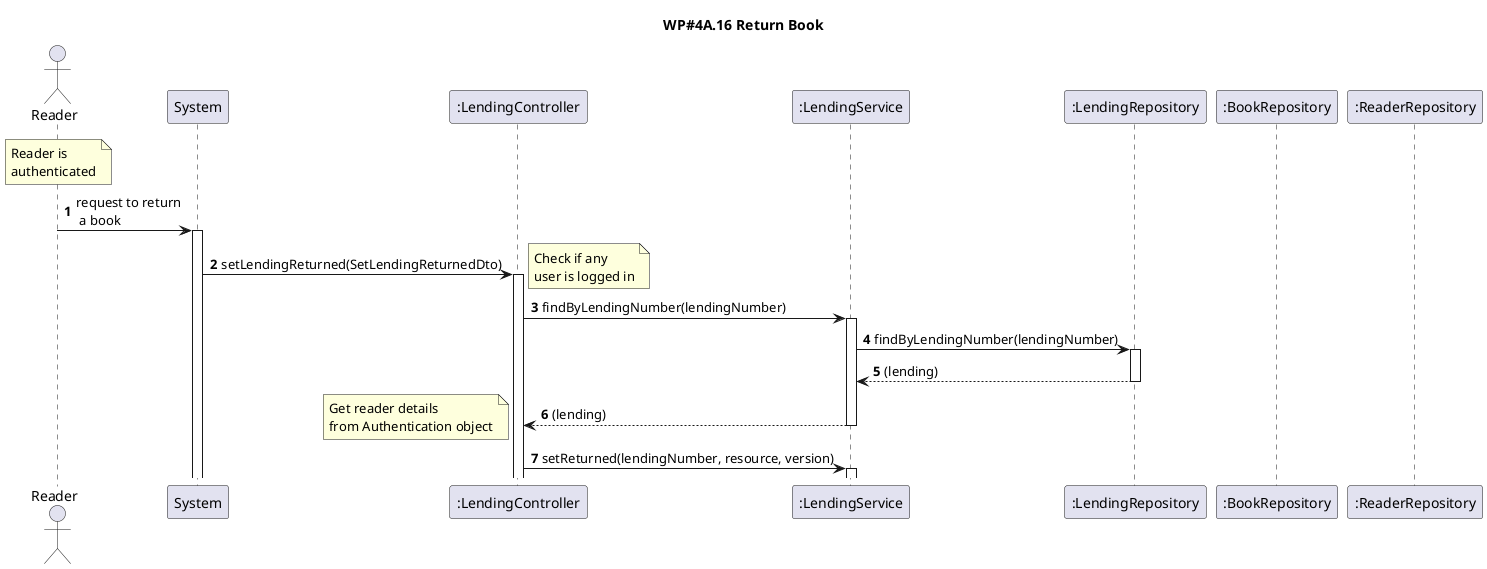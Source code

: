 @startuml
'https://plantuml.com/sequence-diagram
autoactivate on
autonumber

title WP#4A.16 Return Book

actor "Reader" as Reader
participant "System" as System
participant ":LendingController" as Ctrl
participant ":LendingService" as LendingService
participant ":LendingRepository" as LendingRepo
participant ":BookRepository" as BookRepo
participant ":ReaderRepository" as ReaderRepo

note over Reader : Reader is\nauthenticated

Reader -> System: request to return\n a book

System -> Ctrl: setLendingReturned(SetLendingReturnedDto)

note right
    Check if any
    user is logged in
end note

Ctrl -> LendingService: findByLendingNumber(lendingNumber)
LendingService -> LendingRepo: findByLendingNumber(lendingNumber)

LendingRepo --> LendingService: (lending)
LendingService --> Ctrl: (lending)

note left
    Get reader details
    from Authentication object
end note
Ctrl -> LendingService: setReturned(lendingNumber, resource, version)

@enduml
